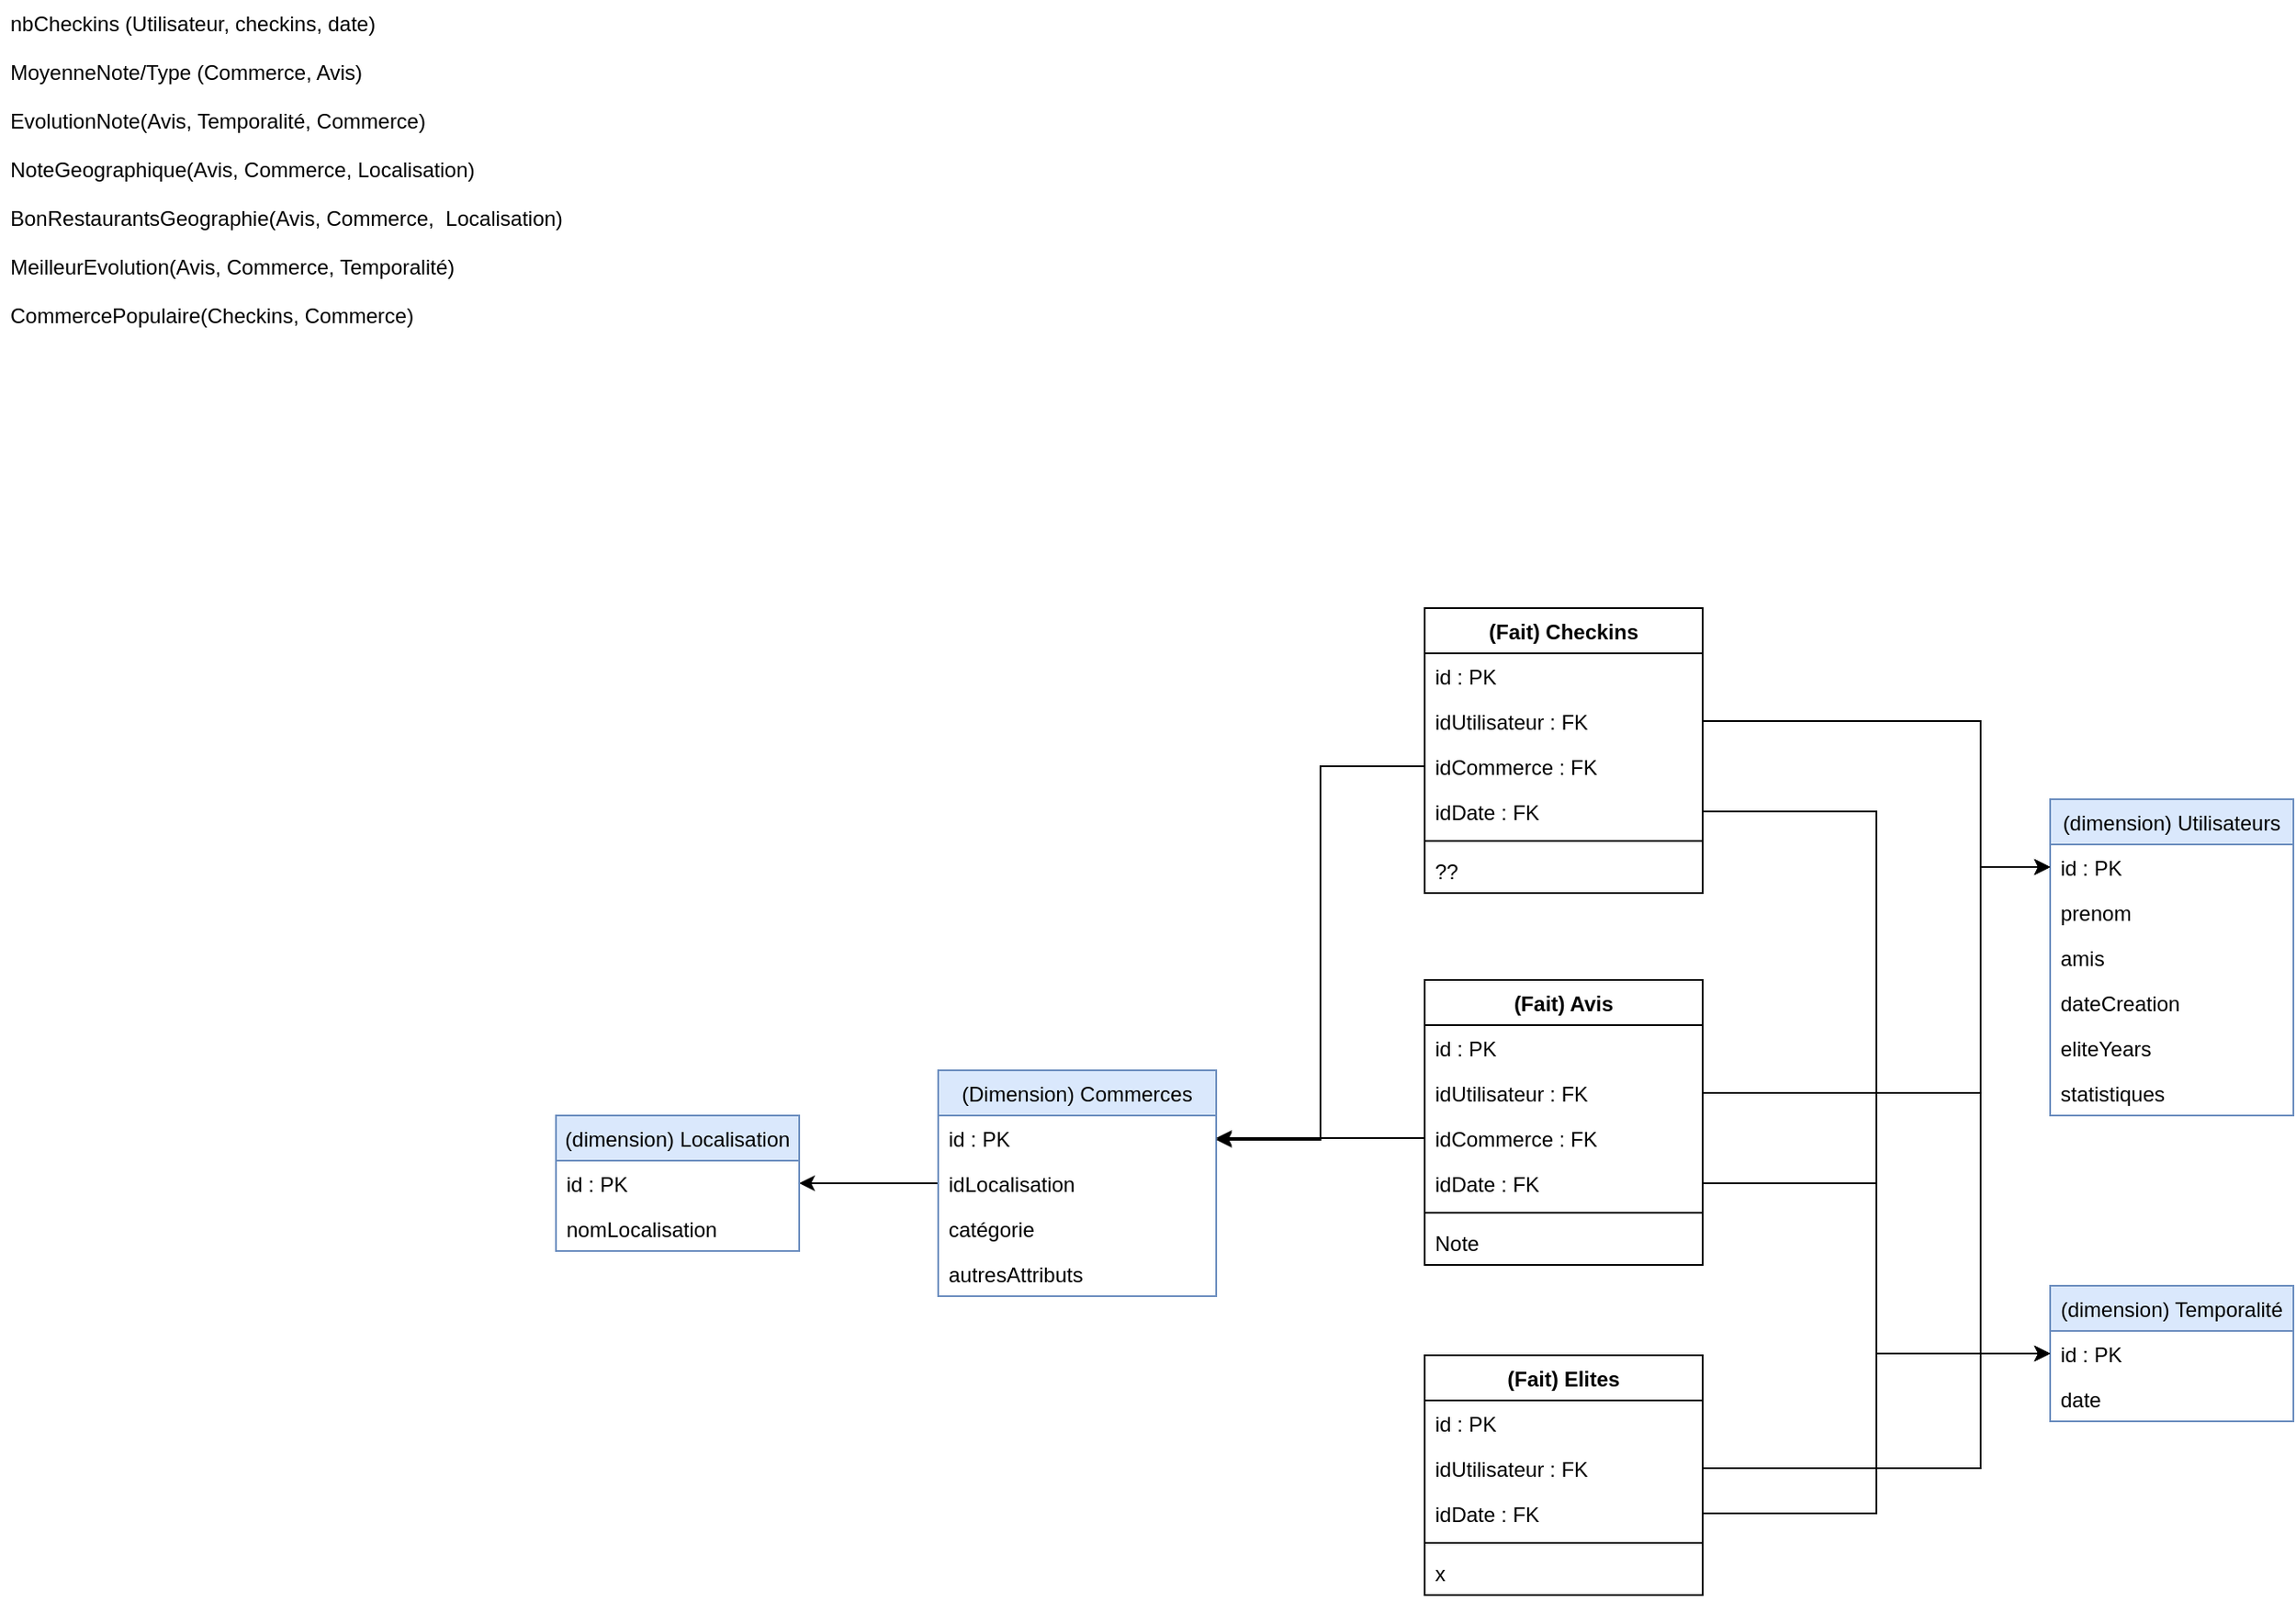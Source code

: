 <mxfile version="20.8.2" type="device"><diagram id="du_DZZ9CFMzZslSAI9vT" name="Page-1"><mxGraphModel dx="2555" dy="2095" grid="1" gridSize="10" guides="1" tooltips="1" connect="1" arrows="1" fold="1" page="1" pageScale="1" pageWidth="827" pageHeight="1169" math="0" shadow="0"><root><mxCell id="0"/><mxCell id="1" parent="0"/><mxCell id="dvN9DbvPJK4XcVbZUU45-40" style="edgeStyle=orthogonalEdgeStyle;rounded=0;orthogonalLoop=1;jettySize=auto;html=1;entryX=1;entryY=0.5;entryDx=0;entryDy=0;" parent="1" source="dvN9DbvPJK4XcVbZUU45-19" target="dvN9DbvPJK4XcVbZUU45-23" edge="1"><mxGeometry relative="1" as="geometry"/></mxCell><mxCell id="dvN9DbvPJK4XcVbZUU45-19" value="(Dimension) Commerces" style="swimlane;fontStyle=0;childLayout=stackLayout;horizontal=1;startSize=26;fillColor=#dae8fc;horizontalStack=0;resizeParent=1;resizeParentMax=0;resizeLast=0;collapsible=1;marginBottom=0;strokeColor=#6c8ebf;" parent="1" vertex="1"><mxGeometry x="40" y="516" width="160" height="130" as="geometry"/></mxCell><mxCell id="dvN9DbvPJK4XcVbZUU45-50" value="id : PK" style="text;strokeColor=none;fillColor=none;align=left;verticalAlign=top;spacingLeft=4;spacingRight=4;overflow=hidden;rotatable=0;points=[[0,0.5],[1,0.5]];portConstraint=eastwest;" parent="dvN9DbvPJK4XcVbZUU45-19" vertex="1"><mxGeometry y="26" width="160" height="26" as="geometry"/></mxCell><mxCell id="dvN9DbvPJK4XcVbZUU45-22" value="idLocalisation" style="text;strokeColor=none;fillColor=none;align=left;verticalAlign=top;spacingLeft=4;spacingRight=4;overflow=hidden;rotatable=0;points=[[0,0.5],[1,0.5]];portConstraint=eastwest;" parent="dvN9DbvPJK4XcVbZUU45-19" vertex="1"><mxGeometry y="52" width="160" height="26" as="geometry"/></mxCell><mxCell id="dvN9DbvPJK4XcVbZUU45-49" value="catégorie" style="text;strokeColor=none;fillColor=none;align=left;verticalAlign=top;spacingLeft=4;spacingRight=4;overflow=hidden;rotatable=0;points=[[0,0.5],[1,0.5]];portConstraint=eastwest;" parent="dvN9DbvPJK4XcVbZUU45-19" vertex="1"><mxGeometry y="78" width="160" height="26" as="geometry"/></mxCell><mxCell id="dvN9DbvPJK4XcVbZUU45-51" value="autresAttributs" style="text;strokeColor=none;fillColor=none;align=left;verticalAlign=top;spacingLeft=4;spacingRight=4;overflow=hidden;rotatable=0;points=[[0,0.5],[1,0.5]];portConstraint=eastwest;" parent="dvN9DbvPJK4XcVbZUU45-19" vertex="1"><mxGeometry y="104" width="160" height="26" as="geometry"/></mxCell><mxCell id="dvN9DbvPJK4XcVbZUU45-23" value="(dimension) Localisation" style="swimlane;fontStyle=0;childLayout=stackLayout;horizontal=1;startSize=26;fillColor=#dae8fc;horizontalStack=0;resizeParent=1;resizeParentMax=0;resizeLast=0;collapsible=1;marginBottom=0;strokeColor=#6c8ebf;" parent="1" vertex="1"><mxGeometry x="-180" y="542" width="140" height="78" as="geometry"/></mxCell><mxCell id="dvN9DbvPJK4XcVbZUU45-26" value="id : PK" style="text;strokeColor=none;fillColor=none;align=left;verticalAlign=top;spacingLeft=4;spacingRight=4;overflow=hidden;rotatable=0;points=[[0,0.5],[1,0.5]];portConstraint=eastwest;" parent="dvN9DbvPJK4XcVbZUU45-23" vertex="1"><mxGeometry y="26" width="140" height="26" as="geometry"/></mxCell><mxCell id="TTpY-0HQ-mND78AJCY86-15" value="nomLocalisation" style="text;strokeColor=none;fillColor=none;align=left;verticalAlign=top;spacingLeft=4;spacingRight=4;overflow=hidden;rotatable=0;points=[[0,0.5],[1,0.5]];portConstraint=eastwest;" vertex="1" parent="dvN9DbvPJK4XcVbZUU45-23"><mxGeometry y="52" width="140" height="26" as="geometry"/></mxCell><mxCell id="dvN9DbvPJK4XcVbZUU45-27" value="(dimension) Temporalité" style="swimlane;fontStyle=0;childLayout=stackLayout;horizontal=1;startSize=26;fillColor=#dae8fc;horizontalStack=0;resizeParent=1;resizeParentMax=0;resizeLast=0;collapsible=1;marginBottom=0;strokeColor=#6c8ebf;" parent="1" vertex="1"><mxGeometry x="680" y="640" width="140" height="78" as="geometry"/></mxCell><mxCell id="dvN9DbvPJK4XcVbZUU45-30" value="id : PK" style="text;strokeColor=none;fillColor=none;align=left;verticalAlign=top;spacingLeft=4;spacingRight=4;overflow=hidden;rotatable=0;points=[[0,0.5],[1,0.5]];portConstraint=eastwest;" parent="dvN9DbvPJK4XcVbZUU45-27" vertex="1"><mxGeometry y="26" width="140" height="26" as="geometry"/></mxCell><mxCell id="TTpY-0HQ-mND78AJCY86-68" value="date" style="text;strokeColor=none;fillColor=none;align=left;verticalAlign=top;spacingLeft=4;spacingRight=4;overflow=hidden;rotatable=0;points=[[0,0.5],[1,0.5]];portConstraint=eastwest;" vertex="1" parent="dvN9DbvPJK4XcVbZUU45-27"><mxGeometry y="52" width="140" height="26" as="geometry"/></mxCell><mxCell id="dvN9DbvPJK4XcVbZUU45-31" value="(dimension) Utilisateurs" style="swimlane;fontStyle=0;childLayout=stackLayout;horizontal=1;startSize=26;fillColor=#dae8fc;horizontalStack=0;resizeParent=1;resizeParentMax=0;resizeLast=0;collapsible=1;marginBottom=0;strokeColor=#6c8ebf;" parent="1" vertex="1"><mxGeometry x="680" y="360" width="140" height="182" as="geometry"/></mxCell><mxCell id="dvN9DbvPJK4XcVbZUU45-34" value="id : PK&#xA;" style="text;strokeColor=none;fillColor=none;align=left;verticalAlign=top;spacingLeft=4;spacingRight=4;overflow=hidden;rotatable=0;points=[[0,0.5],[1,0.5]];portConstraint=eastwest;" parent="dvN9DbvPJK4XcVbZUU45-31" vertex="1"><mxGeometry y="26" width="140" height="26" as="geometry"/></mxCell><mxCell id="TTpY-0HQ-mND78AJCY86-21" value="prenom" style="text;strokeColor=none;fillColor=none;align=left;verticalAlign=top;spacingLeft=4;spacingRight=4;overflow=hidden;rotatable=0;points=[[0,0.5],[1,0.5]];portConstraint=eastwest;" vertex="1" parent="dvN9DbvPJK4XcVbZUU45-31"><mxGeometry y="52" width="140" height="26" as="geometry"/></mxCell><mxCell id="TTpY-0HQ-mND78AJCY86-22" value="amis" style="text;strokeColor=none;fillColor=none;align=left;verticalAlign=top;spacingLeft=4;spacingRight=4;overflow=hidden;rotatable=0;points=[[0,0.5],[1,0.5]];portConstraint=eastwest;" vertex="1" parent="dvN9DbvPJK4XcVbZUU45-31"><mxGeometry y="78" width="140" height="26" as="geometry"/></mxCell><mxCell id="TTpY-0HQ-mND78AJCY86-23" value="dateCreation" style="text;strokeColor=none;fillColor=none;align=left;verticalAlign=top;spacingLeft=4;spacingRight=4;overflow=hidden;rotatable=0;points=[[0,0.5],[1,0.5]];portConstraint=eastwest;" vertex="1" parent="dvN9DbvPJK4XcVbZUU45-31"><mxGeometry y="104" width="140" height="26" as="geometry"/></mxCell><mxCell id="TTpY-0HQ-mND78AJCY86-24" value="eliteYears" style="text;strokeColor=none;fillColor=none;align=left;verticalAlign=top;spacingLeft=4;spacingRight=4;overflow=hidden;rotatable=0;points=[[0,0.5],[1,0.5]];portConstraint=eastwest;" vertex="1" parent="dvN9DbvPJK4XcVbZUU45-31"><mxGeometry y="130" width="140" height="26" as="geometry"/></mxCell><mxCell id="TTpY-0HQ-mND78AJCY86-25" value="statistiques" style="text;strokeColor=none;fillColor=none;align=left;verticalAlign=top;spacingLeft=4;spacingRight=4;overflow=hidden;rotatable=0;points=[[0,0.5],[1,0.5]];portConstraint=eastwest;" vertex="1" parent="dvN9DbvPJK4XcVbZUU45-31"><mxGeometry y="156" width="140" height="26" as="geometry"/></mxCell><mxCell id="dvN9DbvPJK4XcVbZUU45-39" style="edgeStyle=orthogonalEdgeStyle;rounded=0;orthogonalLoop=1;jettySize=auto;html=1;exitX=0;exitY=0.5;exitDx=0;exitDy=0;entryX=1;entryY=0.5;entryDx=0;entryDy=0;" parent="1" target="dvN9DbvPJK4XcVbZUU45-50" edge="1" source="TTpY-0HQ-mND78AJCY86-6"><mxGeometry relative="1" as="geometry"><mxPoint x="150" y="209.0" as="sourcePoint"/></mxGeometry></mxCell><mxCell id="dvN9DbvPJK4XcVbZUU45-52" value="nbCheckins (Utilisateur, checkins, date)&#xA;&#xA;MoyenneNote/Type (Commerce, Avis)&#xA;&#xA;EvolutionNote(Avis, Temporalité, Commerce)&#xA;&#xA;NoteGeographique(Avis, Commerce, Localisation)&#xA;&#xA;BonRestaurantsGeographie(Avis, Commerce,  Localisation)&#xA;&#xA;MeilleurEvolution(Avis, Commerce, Temporalité)&#xA;&#xA;CommercePopulaire(Checkins, Commerce)&#xA;&#xA;" style="text;strokeColor=none;fillColor=none;align=left;verticalAlign=top;spacingLeft=4;spacingRight=4;overflow=hidden;rotatable=0;points=[[0,0.5],[1,0.5]];portConstraint=eastwest;" parent="1" vertex="1"><mxGeometry x="-500" y="-100" width="330" height="370" as="geometry"/></mxCell><mxCell id="TTpY-0HQ-mND78AJCY86-2" value="(Fait) Avis" style="swimlane;fontStyle=1;align=center;verticalAlign=top;childLayout=stackLayout;horizontal=1;startSize=26;horizontalStack=0;resizeParent=1;resizeParentMax=0;resizeLast=0;collapsible=1;marginBottom=0;" vertex="1" parent="1"><mxGeometry x="320" y="464" width="160" height="164" as="geometry"/></mxCell><mxCell id="TTpY-0HQ-mND78AJCY86-3" value="id : PK" style="text;strokeColor=none;fillColor=none;align=left;verticalAlign=top;spacingLeft=4;spacingRight=4;overflow=hidden;rotatable=0;points=[[0,0.5],[1,0.5]];portConstraint=eastwest;" vertex="1" parent="TTpY-0HQ-mND78AJCY86-2"><mxGeometry y="26" width="160" height="26" as="geometry"/></mxCell><mxCell id="TTpY-0HQ-mND78AJCY86-5" value="idUtilisateur : FK" style="text;strokeColor=none;fillColor=none;align=left;verticalAlign=top;spacingLeft=4;spacingRight=4;overflow=hidden;rotatable=0;points=[[0,0.5],[1,0.5]];portConstraint=eastwest;" vertex="1" parent="TTpY-0HQ-mND78AJCY86-2"><mxGeometry y="52" width="160" height="26" as="geometry"/></mxCell><mxCell id="TTpY-0HQ-mND78AJCY86-6" value="idCommerce : FK" style="text;strokeColor=none;fillColor=none;align=left;verticalAlign=top;spacingLeft=4;spacingRight=4;overflow=hidden;rotatable=0;points=[[0,0.5],[1,0.5]];portConstraint=eastwest;" vertex="1" parent="TTpY-0HQ-mND78AJCY86-2"><mxGeometry y="78" width="160" height="26" as="geometry"/></mxCell><mxCell id="TTpY-0HQ-mND78AJCY86-17" value="idDate : FK" style="text;strokeColor=none;fillColor=none;align=left;verticalAlign=top;spacingLeft=4;spacingRight=4;overflow=hidden;rotatable=0;points=[[0,0.5],[1,0.5]];portConstraint=eastwest;" vertex="1" parent="TTpY-0HQ-mND78AJCY86-2"><mxGeometry y="104" width="160" height="26" as="geometry"/></mxCell><mxCell id="TTpY-0HQ-mND78AJCY86-4" value="" style="line;strokeWidth=1;fillColor=none;align=left;verticalAlign=middle;spacingTop=-1;spacingLeft=3;spacingRight=3;rotatable=0;labelPosition=right;points=[];portConstraint=eastwest;strokeColor=inherit;" vertex="1" parent="TTpY-0HQ-mND78AJCY86-2"><mxGeometry y="130" width="160" height="8" as="geometry"/></mxCell><mxCell id="TTpY-0HQ-mND78AJCY86-7" value="Note" style="text;strokeColor=none;fillColor=none;align=left;verticalAlign=top;spacingLeft=4;spacingRight=4;overflow=hidden;rotatable=0;points=[[0,0.5],[1,0.5]];portConstraint=eastwest;" vertex="1" parent="TTpY-0HQ-mND78AJCY86-2"><mxGeometry y="138" width="160" height="26" as="geometry"/></mxCell><mxCell id="TTpY-0HQ-mND78AJCY86-18" style="edgeStyle=orthogonalEdgeStyle;rounded=0;orthogonalLoop=1;jettySize=auto;html=1;entryX=0;entryY=0.5;entryDx=0;entryDy=0;" edge="1" parent="1" source="TTpY-0HQ-mND78AJCY86-17" target="dvN9DbvPJK4XcVbZUU45-30"><mxGeometry relative="1" as="geometry"/></mxCell><mxCell id="TTpY-0HQ-mND78AJCY86-29" value="(Fait) Checkins" style="swimlane;fontStyle=1;align=center;verticalAlign=top;childLayout=stackLayout;horizontal=1;startSize=26;horizontalStack=0;resizeParent=1;resizeParentMax=0;resizeLast=0;collapsible=1;marginBottom=0;" vertex="1" parent="1"><mxGeometry x="320" y="250" width="160" height="164" as="geometry"/></mxCell><mxCell id="TTpY-0HQ-mND78AJCY86-30" value="id : PK" style="text;strokeColor=none;fillColor=none;align=left;verticalAlign=top;spacingLeft=4;spacingRight=4;overflow=hidden;rotatable=0;points=[[0,0.5],[1,0.5]];portConstraint=eastwest;" vertex="1" parent="TTpY-0HQ-mND78AJCY86-29"><mxGeometry y="26" width="160" height="26" as="geometry"/></mxCell><mxCell id="TTpY-0HQ-mND78AJCY86-44" value="idUtilisateur : FK" style="text;strokeColor=none;fillColor=none;align=left;verticalAlign=top;spacingLeft=4;spacingRight=4;overflow=hidden;rotatable=0;points=[[0,0.5],[1,0.5]];portConstraint=eastwest;" vertex="1" parent="TTpY-0HQ-mND78AJCY86-29"><mxGeometry y="52" width="160" height="26" as="geometry"/></mxCell><mxCell id="TTpY-0HQ-mND78AJCY86-56" value="idCommerce : FK" style="text;strokeColor=none;fillColor=none;align=left;verticalAlign=top;spacingLeft=4;spacingRight=4;overflow=hidden;rotatable=0;points=[[0,0.5],[1,0.5]];portConstraint=eastwest;" vertex="1" parent="TTpY-0HQ-mND78AJCY86-29"><mxGeometry y="78" width="160" height="26" as="geometry"/></mxCell><mxCell id="TTpY-0HQ-mND78AJCY86-45" value="idDate : FK" style="text;strokeColor=none;fillColor=none;align=left;verticalAlign=top;spacingLeft=4;spacingRight=4;overflow=hidden;rotatable=0;points=[[0,0.5],[1,0.5]];portConstraint=eastwest;" vertex="1" parent="TTpY-0HQ-mND78AJCY86-29"><mxGeometry y="104" width="160" height="26" as="geometry"/></mxCell><mxCell id="TTpY-0HQ-mND78AJCY86-34" value="" style="line;strokeWidth=1;fillColor=none;align=left;verticalAlign=middle;spacingTop=-1;spacingLeft=3;spacingRight=3;rotatable=0;labelPosition=right;points=[];portConstraint=eastwest;strokeColor=inherit;" vertex="1" parent="TTpY-0HQ-mND78AJCY86-29"><mxGeometry y="130" width="160" height="8" as="geometry"/></mxCell><mxCell id="TTpY-0HQ-mND78AJCY86-43" value="??" style="text;strokeColor=none;fillColor=none;align=left;verticalAlign=top;spacingLeft=4;spacingRight=4;overflow=hidden;rotatable=0;points=[[0,0.5],[1,0.5]];portConstraint=eastwest;" vertex="1" parent="TTpY-0HQ-mND78AJCY86-29"><mxGeometry y="138" width="160" height="26" as="geometry"/></mxCell><mxCell id="TTpY-0HQ-mND78AJCY86-46" style="edgeStyle=orthogonalEdgeStyle;rounded=0;orthogonalLoop=1;jettySize=auto;html=1;entryX=1;entryY=0.5;entryDx=0;entryDy=0;exitX=0;exitY=0.5;exitDx=0;exitDy=0;" edge="1" parent="1"><mxGeometry relative="1" as="geometry"><mxPoint x="320" y="342" as="sourcePoint"/><mxPoint x="200" y="556" as="targetPoint"/><Array as="points"><mxPoint x="260" y="341"/><mxPoint x="260" y="556"/></Array></mxGeometry></mxCell><mxCell id="TTpY-0HQ-mND78AJCY86-47" value="(Fait) Elites" style="swimlane;fontStyle=1;align=center;verticalAlign=top;childLayout=stackLayout;horizontal=1;startSize=26;horizontalStack=0;resizeParent=1;resizeParentMax=0;resizeLast=0;collapsible=1;marginBottom=0;" vertex="1" parent="1"><mxGeometry x="320" y="680" width="160" height="138" as="geometry"/></mxCell><mxCell id="TTpY-0HQ-mND78AJCY86-48" value="id : PK" style="text;strokeColor=none;fillColor=none;align=left;verticalAlign=top;spacingLeft=4;spacingRight=4;overflow=hidden;rotatable=0;points=[[0,0.5],[1,0.5]];portConstraint=eastwest;" vertex="1" parent="TTpY-0HQ-mND78AJCY86-47"><mxGeometry y="26" width="160" height="26" as="geometry"/></mxCell><mxCell id="TTpY-0HQ-mND78AJCY86-50" value="idUtilisateur : FK" style="text;strokeColor=none;fillColor=none;align=left;verticalAlign=top;spacingLeft=4;spacingRight=4;overflow=hidden;rotatable=0;points=[[0,0.5],[1,0.5]];portConstraint=eastwest;" vertex="1" parent="TTpY-0HQ-mND78AJCY86-47"><mxGeometry y="52" width="160" height="26" as="geometry"/></mxCell><mxCell id="TTpY-0HQ-mND78AJCY86-49" value="idDate : FK" style="text;strokeColor=none;fillColor=none;align=left;verticalAlign=top;spacingLeft=4;spacingRight=4;overflow=hidden;rotatable=0;points=[[0,0.5],[1,0.5]];portConstraint=eastwest;" vertex="1" parent="TTpY-0HQ-mND78AJCY86-47"><mxGeometry y="78" width="160" height="26" as="geometry"/></mxCell><mxCell id="TTpY-0HQ-mND78AJCY86-52" value="" style="line;strokeWidth=1;fillColor=none;align=left;verticalAlign=middle;spacingTop=-1;spacingLeft=3;spacingRight=3;rotatable=0;labelPosition=right;points=[];portConstraint=eastwest;strokeColor=inherit;" vertex="1" parent="TTpY-0HQ-mND78AJCY86-47"><mxGeometry y="104" width="160" height="8" as="geometry"/></mxCell><mxCell id="TTpY-0HQ-mND78AJCY86-53" value="x" style="text;strokeColor=none;fillColor=none;align=left;verticalAlign=top;spacingLeft=4;spacingRight=4;overflow=hidden;rotatable=0;points=[[0,0.5],[1,0.5]];portConstraint=eastwest;" vertex="1" parent="TTpY-0HQ-mND78AJCY86-47"><mxGeometry y="112" width="160" height="26" as="geometry"/></mxCell><mxCell id="TTpY-0HQ-mND78AJCY86-58" style="edgeStyle=orthogonalEdgeStyle;rounded=0;orthogonalLoop=1;jettySize=auto;html=1;exitX=1;exitY=0.5;exitDx=0;exitDy=0;entryX=0;entryY=0.5;entryDx=0;entryDy=0;" edge="1" parent="1" source="TTpY-0HQ-mND78AJCY86-49" target="dvN9DbvPJK4XcVbZUU45-30"><mxGeometry relative="1" as="geometry"/></mxCell><mxCell id="TTpY-0HQ-mND78AJCY86-59" style="edgeStyle=orthogonalEdgeStyle;rounded=0;orthogonalLoop=1;jettySize=auto;html=1;exitX=1;exitY=0.5;exitDx=0;exitDy=0;entryX=0;entryY=0.5;entryDx=0;entryDy=0;" edge="1" parent="1" source="TTpY-0HQ-mND78AJCY86-45" target="dvN9DbvPJK4XcVbZUU45-30"><mxGeometry relative="1" as="geometry"/></mxCell><mxCell id="TTpY-0HQ-mND78AJCY86-65" style="edgeStyle=orthogonalEdgeStyle;rounded=0;orthogonalLoop=1;jettySize=auto;html=1;exitX=1;exitY=0.5;exitDx=0;exitDy=0;" edge="1" parent="1" source="TTpY-0HQ-mND78AJCY86-50" target="dvN9DbvPJK4XcVbZUU45-34"><mxGeometry relative="1" as="geometry"><Array as="points"><mxPoint x="640" y="745"/><mxPoint x="640" y="399"/></Array></mxGeometry></mxCell><mxCell id="TTpY-0HQ-mND78AJCY86-66" style="edgeStyle=orthogonalEdgeStyle;rounded=0;orthogonalLoop=1;jettySize=auto;html=1;exitX=1;exitY=0.5;exitDx=0;exitDy=0;entryX=0;entryY=0.5;entryDx=0;entryDy=0;" edge="1" parent="1" source="TTpY-0HQ-mND78AJCY86-44" target="dvN9DbvPJK4XcVbZUU45-34"><mxGeometry relative="1" as="geometry"><Array as="points"><mxPoint x="640" y="315"/><mxPoint x="640" y="399"/></Array></mxGeometry></mxCell><mxCell id="TTpY-0HQ-mND78AJCY86-67" style="edgeStyle=orthogonalEdgeStyle;rounded=0;orthogonalLoop=1;jettySize=auto;html=1;entryX=0;entryY=0.5;entryDx=0;entryDy=0;" edge="1" parent="1" source="TTpY-0HQ-mND78AJCY86-5" target="dvN9DbvPJK4XcVbZUU45-34"><mxGeometry relative="1" as="geometry"><Array as="points"><mxPoint x="640" y="529"/><mxPoint x="640" y="399"/></Array></mxGeometry></mxCell></root></mxGraphModel></diagram></mxfile>